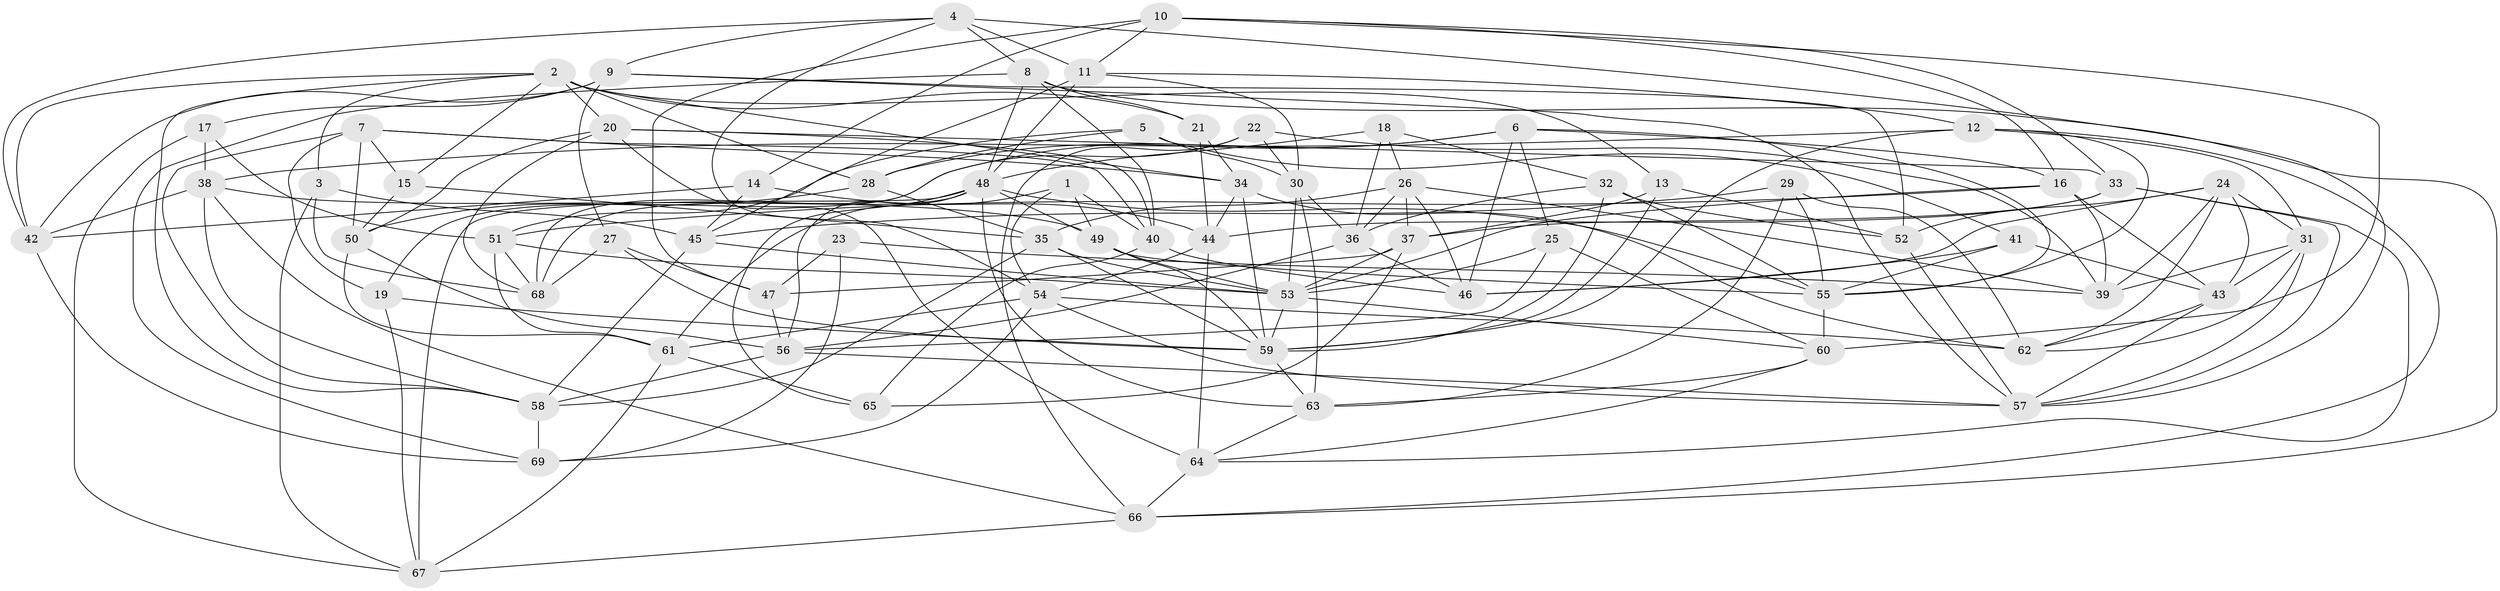 // original degree distribution, {4: 1.0}
// Generated by graph-tools (version 1.1) at 2025/27/03/09/25 03:27:01]
// undirected, 69 vertices, 198 edges
graph export_dot {
graph [start="1"]
  node [color=gray90,style=filled];
  1;
  2;
  3;
  4;
  5;
  6;
  7;
  8;
  9;
  10;
  11;
  12;
  13;
  14;
  15;
  16;
  17;
  18;
  19;
  20;
  21;
  22;
  23;
  24;
  25;
  26;
  27;
  28;
  29;
  30;
  31;
  32;
  33;
  34;
  35;
  36;
  37;
  38;
  39;
  40;
  41;
  42;
  43;
  44;
  45;
  46;
  47;
  48;
  49;
  50;
  51;
  52;
  53;
  54;
  55;
  56;
  57;
  58;
  59;
  60;
  61;
  62;
  63;
  64;
  65;
  66;
  67;
  68;
  69;
  1 -- 40 [weight=1.0];
  1 -- 49 [weight=1.0];
  1 -- 54 [weight=1.0];
  1 -- 61 [weight=1.0];
  2 -- 3 [weight=1.0];
  2 -- 13 [weight=1.0];
  2 -- 15 [weight=1.0];
  2 -- 20 [weight=1.0];
  2 -- 21 [weight=1.0];
  2 -- 28 [weight=2.0];
  2 -- 34 [weight=1.0];
  2 -- 42 [weight=1.0];
  2 -- 58 [weight=1.0];
  3 -- 45 [weight=1.0];
  3 -- 67 [weight=1.0];
  3 -- 68 [weight=1.0];
  4 -- 8 [weight=1.0];
  4 -- 9 [weight=1.0];
  4 -- 11 [weight=1.0];
  4 -- 42 [weight=1.0];
  4 -- 54 [weight=1.0];
  4 -- 57 [weight=1.0];
  5 -- 28 [weight=1.0];
  5 -- 30 [weight=1.0];
  5 -- 41 [weight=1.0];
  5 -- 51 [weight=1.0];
  6 -- 16 [weight=1.0];
  6 -- 19 [weight=1.0];
  6 -- 25 [weight=1.0];
  6 -- 28 [weight=1.0];
  6 -- 46 [weight=1.0];
  6 -- 55 [weight=1.0];
  7 -- 15 [weight=1.0];
  7 -- 19 [weight=1.0];
  7 -- 34 [weight=1.0];
  7 -- 40 [weight=1.0];
  7 -- 50 [weight=1.0];
  7 -- 58 [weight=1.0];
  8 -- 21 [weight=1.0];
  8 -- 40 [weight=1.0];
  8 -- 48 [weight=1.0];
  8 -- 66 [weight=1.0];
  8 -- 69 [weight=1.0];
  9 -- 17 [weight=1.0];
  9 -- 27 [weight=1.0];
  9 -- 42 [weight=1.0];
  9 -- 52 [weight=1.0];
  9 -- 57 [weight=1.0];
  10 -- 11 [weight=1.0];
  10 -- 14 [weight=1.0];
  10 -- 16 [weight=1.0];
  10 -- 33 [weight=1.0];
  10 -- 47 [weight=1.0];
  10 -- 60 [weight=1.0];
  11 -- 12 [weight=1.0];
  11 -- 30 [weight=1.0];
  11 -- 45 [weight=1.0];
  11 -- 48 [weight=1.0];
  12 -- 31 [weight=1.0];
  12 -- 38 [weight=1.0];
  12 -- 55 [weight=1.0];
  12 -- 59 [weight=1.0];
  12 -- 66 [weight=1.0];
  13 -- 37 [weight=1.0];
  13 -- 52 [weight=1.0];
  13 -- 59 [weight=1.0];
  14 -- 42 [weight=1.0];
  14 -- 44 [weight=1.0];
  14 -- 45 [weight=1.0];
  15 -- 35 [weight=1.0];
  15 -- 50 [weight=1.0];
  16 -- 39 [weight=1.0];
  16 -- 43 [weight=1.0];
  16 -- 51 [weight=1.0];
  16 -- 53 [weight=1.0];
  17 -- 38 [weight=1.0];
  17 -- 51 [weight=1.0];
  17 -- 67 [weight=1.0];
  18 -- 26 [weight=1.0];
  18 -- 32 [weight=1.0];
  18 -- 36 [weight=1.0];
  18 -- 48 [weight=1.0];
  19 -- 59 [weight=1.0];
  19 -- 67 [weight=1.0];
  20 -- 33 [weight=1.0];
  20 -- 40 [weight=1.0];
  20 -- 50 [weight=1.0];
  20 -- 64 [weight=1.0];
  20 -- 68 [weight=1.0];
  21 -- 34 [weight=1.0];
  21 -- 44 [weight=1.0];
  22 -- 30 [weight=1.0];
  22 -- 39 [weight=1.0];
  22 -- 66 [weight=1.0];
  22 -- 68 [weight=1.0];
  23 -- 39 [weight=1.0];
  23 -- 47 [weight=2.0];
  23 -- 69 [weight=1.0];
  24 -- 31 [weight=1.0];
  24 -- 39 [weight=1.0];
  24 -- 43 [weight=1.0];
  24 -- 46 [weight=1.0];
  24 -- 52 [weight=1.0];
  24 -- 62 [weight=1.0];
  25 -- 53 [weight=1.0];
  25 -- 56 [weight=1.0];
  25 -- 60 [weight=1.0];
  26 -- 35 [weight=1.0];
  26 -- 36 [weight=1.0];
  26 -- 37 [weight=1.0];
  26 -- 39 [weight=1.0];
  26 -- 46 [weight=1.0];
  27 -- 47 [weight=1.0];
  27 -- 59 [weight=1.0];
  27 -- 68 [weight=1.0];
  28 -- 35 [weight=1.0];
  28 -- 50 [weight=1.0];
  29 -- 45 [weight=1.0];
  29 -- 55 [weight=1.0];
  29 -- 62 [weight=1.0];
  29 -- 63 [weight=1.0];
  30 -- 36 [weight=1.0];
  30 -- 53 [weight=1.0];
  30 -- 63 [weight=1.0];
  31 -- 39 [weight=1.0];
  31 -- 43 [weight=1.0];
  31 -- 57 [weight=1.0];
  31 -- 62 [weight=1.0];
  32 -- 36 [weight=1.0];
  32 -- 52 [weight=2.0];
  32 -- 55 [weight=1.0];
  32 -- 59 [weight=1.0];
  33 -- 37 [weight=1.0];
  33 -- 44 [weight=1.0];
  33 -- 57 [weight=1.0];
  33 -- 64 [weight=1.0];
  34 -- 44 [weight=1.0];
  34 -- 59 [weight=1.0];
  34 -- 62 [weight=1.0];
  35 -- 53 [weight=1.0];
  35 -- 58 [weight=1.0];
  35 -- 59 [weight=1.0];
  36 -- 46 [weight=1.0];
  36 -- 56 [weight=1.0];
  37 -- 47 [weight=1.0];
  37 -- 53 [weight=1.0];
  37 -- 65 [weight=1.0];
  38 -- 42 [weight=1.0];
  38 -- 49 [weight=1.0];
  38 -- 58 [weight=1.0];
  38 -- 66 [weight=1.0];
  40 -- 46 [weight=1.0];
  40 -- 65 [weight=1.0];
  41 -- 43 [weight=1.0];
  41 -- 46 [weight=1.0];
  41 -- 55 [weight=3.0];
  42 -- 69 [weight=1.0];
  43 -- 57 [weight=1.0];
  43 -- 62 [weight=1.0];
  44 -- 54 [weight=1.0];
  44 -- 64 [weight=1.0];
  45 -- 53 [weight=1.0];
  45 -- 58 [weight=1.0];
  47 -- 56 [weight=1.0];
  48 -- 49 [weight=1.0];
  48 -- 55 [weight=1.0];
  48 -- 56 [weight=1.0];
  48 -- 63 [weight=1.0];
  48 -- 65 [weight=1.0];
  48 -- 67 [weight=1.0];
  48 -- 68 [weight=1.0];
  49 -- 53 [weight=1.0];
  49 -- 55 [weight=1.0];
  49 -- 59 [weight=1.0];
  50 -- 56 [weight=1.0];
  50 -- 61 [weight=1.0];
  51 -- 53 [weight=1.0];
  51 -- 61 [weight=1.0];
  51 -- 68 [weight=1.0];
  52 -- 57 [weight=1.0];
  53 -- 59 [weight=1.0];
  53 -- 60 [weight=1.0];
  54 -- 57 [weight=1.0];
  54 -- 61 [weight=1.0];
  54 -- 62 [weight=1.0];
  54 -- 69 [weight=2.0];
  55 -- 60 [weight=1.0];
  56 -- 57 [weight=1.0];
  56 -- 58 [weight=2.0];
  58 -- 69 [weight=1.0];
  59 -- 63 [weight=1.0];
  60 -- 63 [weight=1.0];
  60 -- 64 [weight=1.0];
  61 -- 65 [weight=1.0];
  61 -- 67 [weight=1.0];
  63 -- 64 [weight=1.0];
  64 -- 66 [weight=1.0];
  66 -- 67 [weight=1.0];
}
